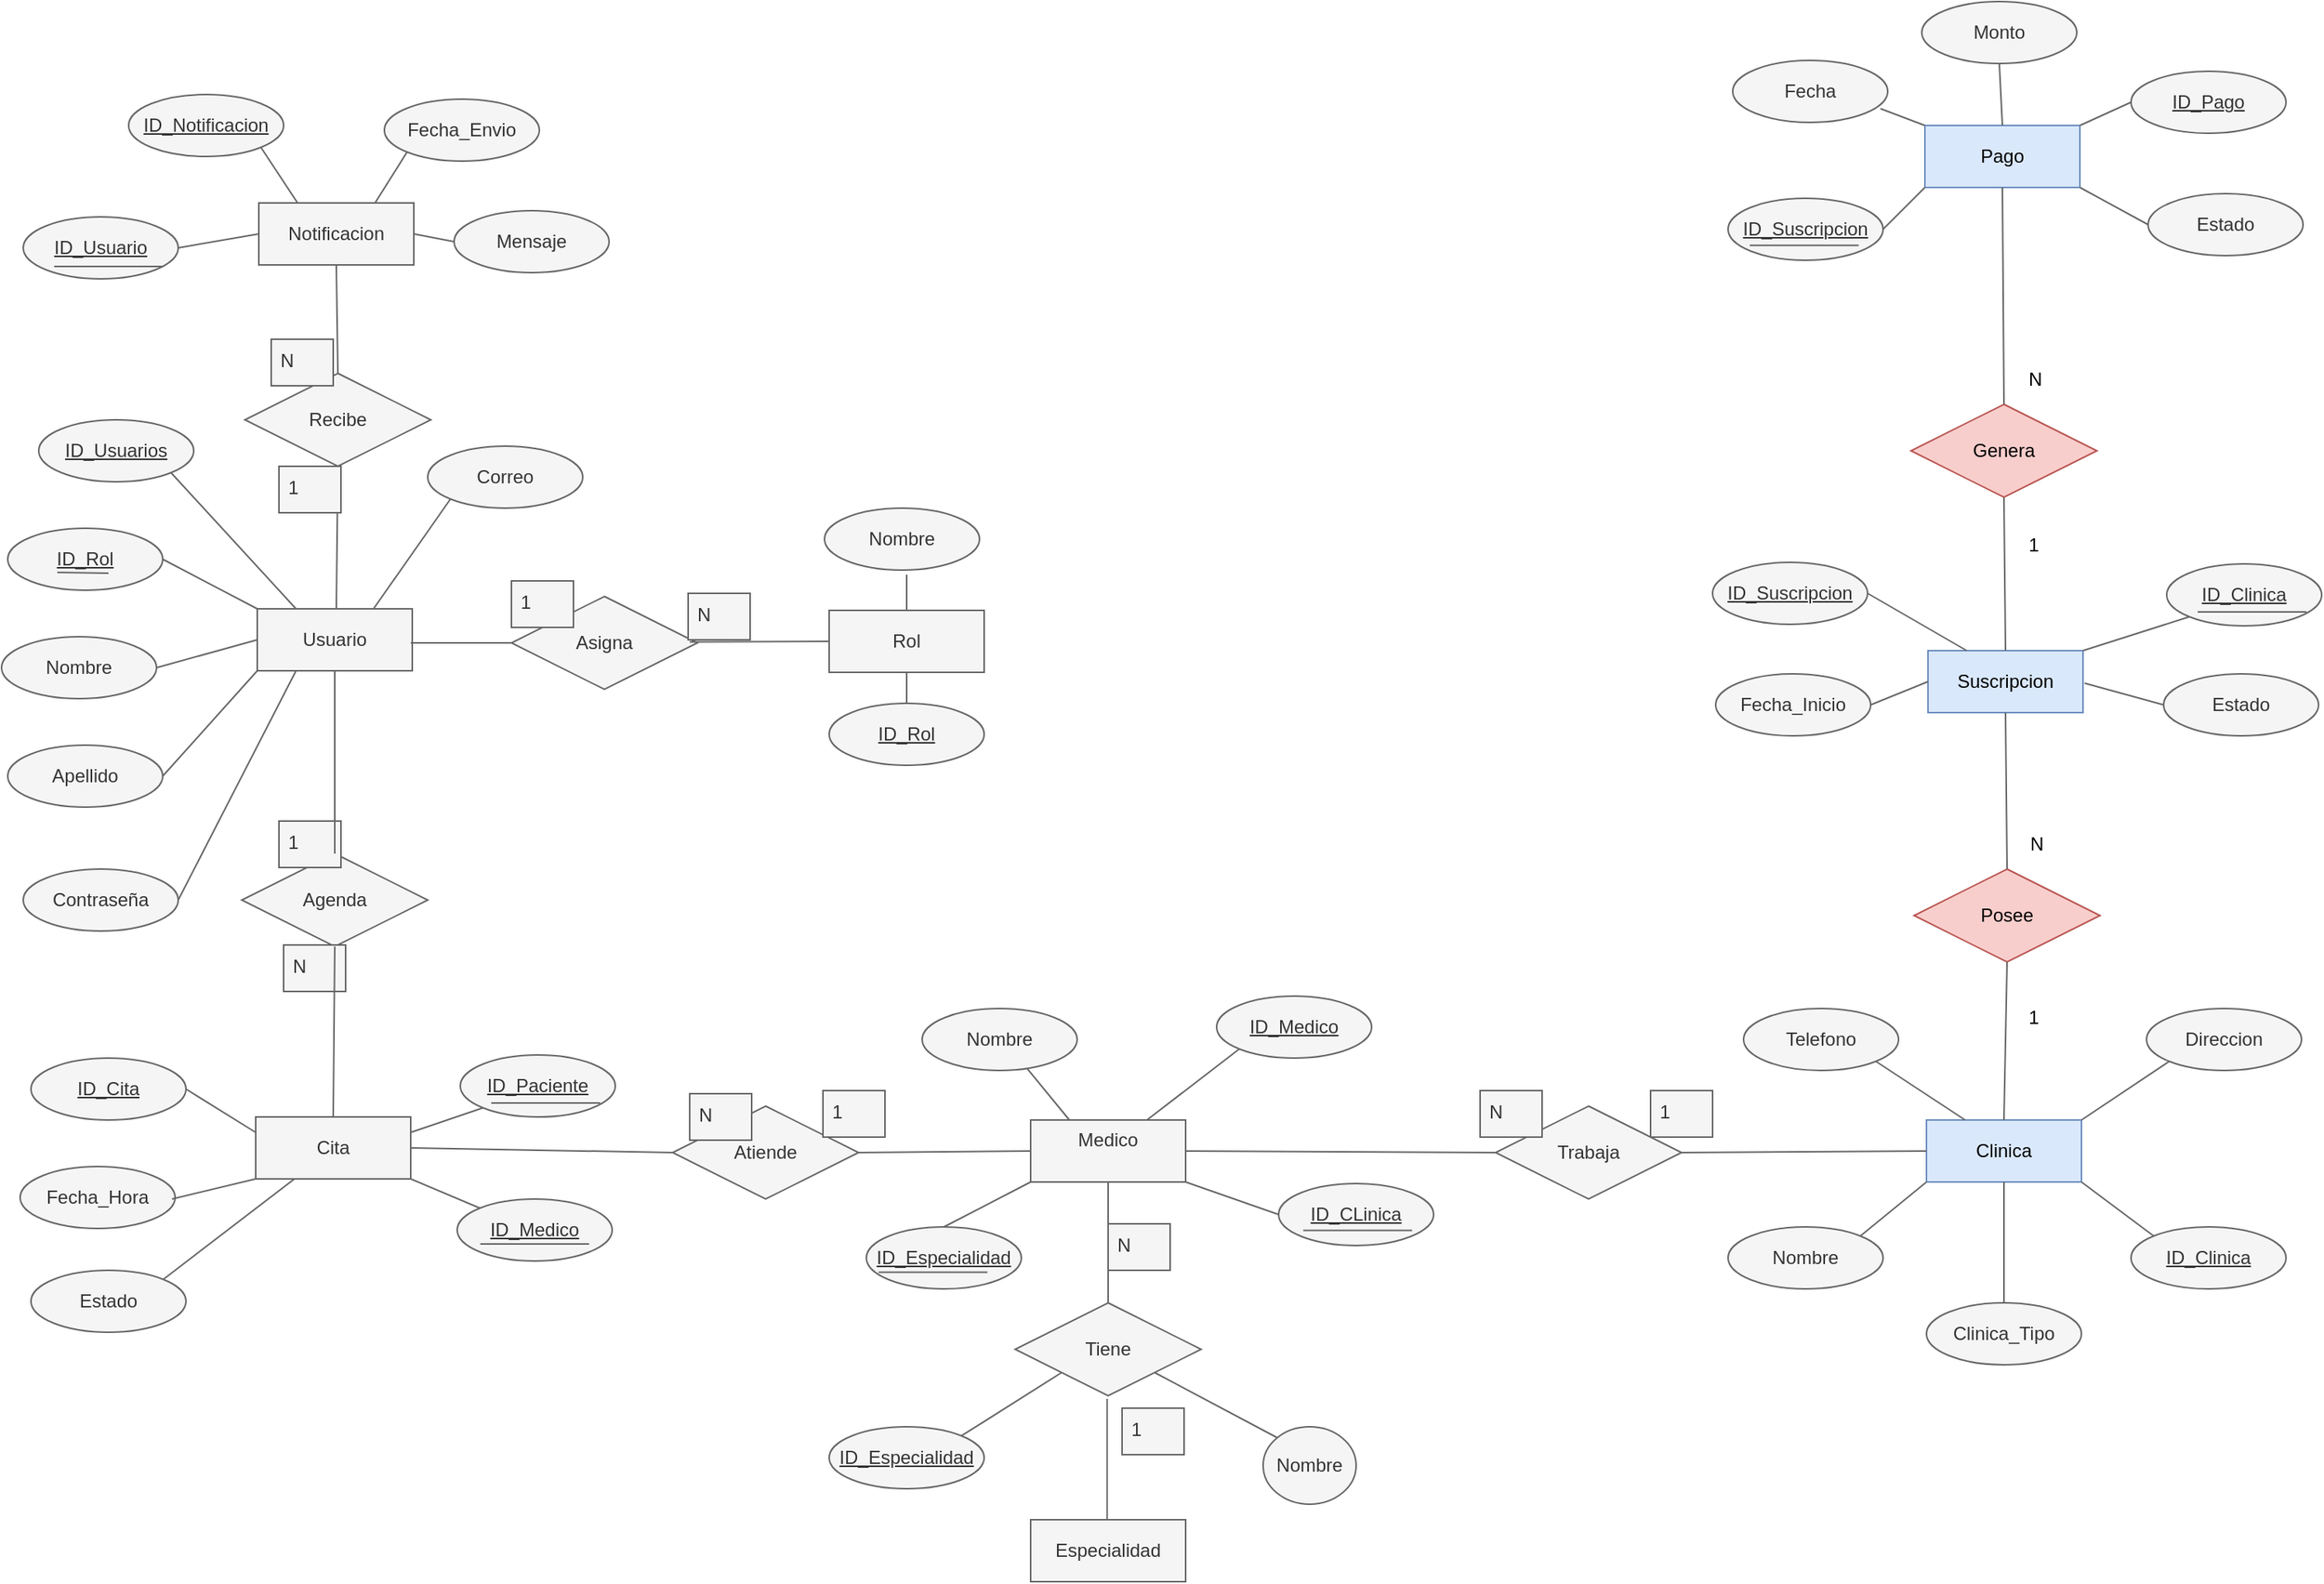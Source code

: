 <mxfile version="26.0.11">
  <diagram name="Page-1" id="bOMGAiljpsrgAa3pAj72">
    <mxGraphModel dx="1615" dy="1957" grid="1" gridSize="10" guides="1" tooltips="1" connect="1" arrows="1" fold="1" page="1" pageScale="1" pageWidth="850" pageHeight="1100" math="0" shadow="0">
      <root>
        <mxCell id="0" />
        <mxCell id="1" parent="0" />
        <mxCell id="c--go3GaVP2PXI2ZTADo-1" value="Usuario" style="whiteSpace=wrap;html=1;align=center;fillColor=#f5f5f5;fontColor=#333333;strokeColor=#666666;" vertex="1" parent="1">
          <mxGeometry x="261" y="-278" width="100" height="40" as="geometry" />
        </mxCell>
        <mxCell id="c--go3GaVP2PXI2ZTADo-3" value="Clinica" style="whiteSpace=wrap;html=1;align=center;fillColor=#dae8fc;strokeColor=#6c8ebf;" vertex="1" parent="1">
          <mxGeometry x="1338" y="52" width="100" height="40" as="geometry" />
        </mxCell>
        <mxCell id="c--go3GaVP2PXI2ZTADo-4" value="Medico&lt;div&gt;&lt;br&gt;&lt;/div&gt;" style="whiteSpace=wrap;html=1;align=center;fillColor=#f5f5f5;fontColor=#333333;strokeColor=#666666;" vertex="1" parent="1">
          <mxGeometry x="760" y="52" width="100" height="40" as="geometry" />
        </mxCell>
        <mxCell id="c--go3GaVP2PXI2ZTADo-5" value="&lt;div&gt;Especialidad&lt;/div&gt;" style="whiteSpace=wrap;html=1;align=center;fillColor=#f5f5f5;fontColor=#333333;strokeColor=#666666;" vertex="1" parent="1">
          <mxGeometry x="760" y="310" width="100" height="40" as="geometry" />
        </mxCell>
        <mxCell id="c--go3GaVP2PXI2ZTADo-6" value="Suscripcion" style="whiteSpace=wrap;html=1;align=center;fillColor=#dae8fc;strokeColor=#6c8ebf;" vertex="1" parent="1">
          <mxGeometry x="1339" y="-251" width="100" height="40" as="geometry" />
        </mxCell>
        <mxCell id="c--go3GaVP2PXI2ZTADo-7" value="Pago" style="whiteSpace=wrap;html=1;align=center;fillColor=#dae8fc;strokeColor=#6c8ebf;" vertex="1" parent="1">
          <mxGeometry x="1337" y="-590" width="100" height="40" as="geometry" />
        </mxCell>
        <mxCell id="c--go3GaVP2PXI2ZTADo-8" value="ID_Rol" style="ellipse;whiteSpace=wrap;html=1;align=center;fontStyle=4;fillColor=#f5f5f5;fontColor=#333333;strokeColor=#666666;" vertex="1" parent="1">
          <mxGeometry x="100" y="-330" width="100" height="40" as="geometry" />
        </mxCell>
        <mxCell id="c--go3GaVP2PXI2ZTADo-9" value="Nombre" style="ellipse;whiteSpace=wrap;html=1;align=center;fillColor=#f5f5f5;fontColor=#333333;strokeColor=#666666;" vertex="1" parent="1">
          <mxGeometry x="96" y="-260" width="100" height="40" as="geometry" />
        </mxCell>
        <mxCell id="c--go3GaVP2PXI2ZTADo-10" value="Apellido" style="ellipse;whiteSpace=wrap;html=1;align=center;fillColor=#f5f5f5;fontColor=#333333;strokeColor=#666666;" vertex="1" parent="1">
          <mxGeometry x="100" y="-190" width="100" height="40" as="geometry" />
        </mxCell>
        <mxCell id="c--go3GaVP2PXI2ZTADo-11" value="Contraseña" style="ellipse;whiteSpace=wrap;html=1;align=center;fillColor=#f5f5f5;fontColor=#333333;strokeColor=#666666;" vertex="1" parent="1">
          <mxGeometry x="110" y="-110" width="100" height="40" as="geometry" />
        </mxCell>
        <mxCell id="c--go3GaVP2PXI2ZTADo-14" value="Correo" style="ellipse;whiteSpace=wrap;html=1;align=center;fillColor=#f5f5f5;fontColor=#333333;strokeColor=#666666;" vertex="1" parent="1">
          <mxGeometry x="371" y="-383" width="100" height="40" as="geometry" />
        </mxCell>
        <mxCell id="c--go3GaVP2PXI2ZTADo-16" value="ID_Usuarios" style="ellipse;whiteSpace=wrap;html=1;align=center;fontStyle=4;fillColor=#f5f5f5;fontColor=#333333;strokeColor=#666666;" vertex="1" parent="1">
          <mxGeometry x="120" y="-400" width="100" height="40" as="geometry" />
        </mxCell>
        <mxCell id="c--go3GaVP2PXI2ZTADo-19" value="" style="endArrow=none;html=1;rounded=0;fillColor=#f5f5f5;strokeColor=#666666;" edge="1" parent="1">
          <mxGeometry relative="1" as="geometry">
            <mxPoint x="132" y="-301.5" as="sourcePoint" />
            <mxPoint x="165" y="-301" as="targetPoint" />
          </mxGeometry>
        </mxCell>
        <mxCell id="c--go3GaVP2PXI2ZTADo-21" value="Rol" style="whiteSpace=wrap;html=1;align=center;fillColor=#f5f5f5;fontColor=#333333;strokeColor=#666666;" vertex="1" parent="1">
          <mxGeometry x="630" y="-277" width="100" height="40" as="geometry" />
        </mxCell>
        <mxCell id="c--go3GaVP2PXI2ZTADo-22" value="ID_Rol" style="ellipse;whiteSpace=wrap;html=1;align=center;fontStyle=4;fillColor=#f5f5f5;fontColor=#333333;strokeColor=#666666;" vertex="1" parent="1">
          <mxGeometry x="630" y="-217" width="100" height="40" as="geometry" />
        </mxCell>
        <mxCell id="c--go3GaVP2PXI2ZTADo-23" value="Nombre" style="ellipse;whiteSpace=wrap;html=1;align=center;fillColor=#f5f5f5;fontColor=#333333;strokeColor=#666666;" vertex="1" parent="1">
          <mxGeometry x="627" y="-343" width="100" height="40" as="geometry" />
        </mxCell>
        <mxCell id="c--go3GaVP2PXI2ZTADo-24" value="ID_Clinica" style="ellipse;whiteSpace=wrap;html=1;align=center;fontStyle=4;fillColor=#f5f5f5;fontColor=#333333;strokeColor=#666666;" vertex="1" parent="1">
          <mxGeometry x="1470" y="121" width="100" height="40" as="geometry" />
        </mxCell>
        <mxCell id="c--go3GaVP2PXI2ZTADo-26" value="Monto&lt;span style=&quot;color: rgba(0, 0, 0, 0); font-family: monospace; font-size: 0px; text-align: start; text-wrap-mode: nowrap;&quot;&gt;%3CmxGraphModel%3E%3Croot%3E%3CmxCell%20id%3D%220%22%2F%3E%3CmxCell%20id%3D%221%22%20parent%3D%220%22%2F%3E%3CmxCell%20id%3D%222%22%20value%3D%22Clinica_Tipo%22%20style%3D%22ellipse%3BwhiteSpace%3Dwrap%3Bhtml%3D1%3Balign%3Dcenter%3B%22%20vertex%3D%221%22%20parent%3D%221%22%3E%3CmxGeometry%20x%3D%22390%22%20y%3D%22160%22%20width%3D%22100%22%20height%3D%2240%22%20as%3D%22geometry%22%2F%3E%3C%2FmxCell%3E%3C%2Froot%3E%3C%2FmxGraphModel%3E&lt;/span&gt;" style="ellipse;whiteSpace=wrap;html=1;align=center;fillColor=#f5f5f5;fontColor=#333333;strokeColor=#666666;" vertex="1" parent="1">
          <mxGeometry x="1335" y="-670" width="100" height="40" as="geometry" />
        </mxCell>
        <mxCell id="c--go3GaVP2PXI2ZTADo-27" value="Telefono" style="ellipse;whiteSpace=wrap;html=1;align=center;fillColor=#f5f5f5;fontColor=#333333;strokeColor=#666666;" vertex="1" parent="1">
          <mxGeometry x="1220" y="-20" width="100" height="40" as="geometry" />
        </mxCell>
        <mxCell id="c--go3GaVP2PXI2ZTADo-29" value="Direccion" style="ellipse;whiteSpace=wrap;html=1;align=center;fillColor=#f5f5f5;fontColor=#333333;strokeColor=#666666;" vertex="1" parent="1">
          <mxGeometry x="1480" y="-20" width="100" height="40" as="geometry" />
        </mxCell>
        <mxCell id="c--go3GaVP2PXI2ZTADo-30" value="Nombre" style="ellipse;whiteSpace=wrap;html=1;align=center;fillColor=#f5f5f5;fontColor=#333333;strokeColor=#666666;" vertex="1" parent="1">
          <mxGeometry x="1210" y="121" width="100" height="40" as="geometry" />
        </mxCell>
        <mxCell id="c--go3GaVP2PXI2ZTADo-31" value="ID_Medico" style="ellipse;whiteSpace=wrap;html=1;align=center;fontStyle=4;fillColor=#f5f5f5;fontColor=#333333;strokeColor=#666666;" vertex="1" parent="1">
          <mxGeometry x="880" y="-28" width="100" height="40" as="geometry" />
        </mxCell>
        <mxCell id="c--go3GaVP2PXI2ZTADo-32" value="Nombre" style="ellipse;whiteSpace=wrap;html=1;align=center;fillColor=#f5f5f5;fontColor=#333333;strokeColor=#666666;" vertex="1" parent="1">
          <mxGeometry x="910" y="250" width="60" height="50" as="geometry" />
        </mxCell>
        <mxCell id="c--go3GaVP2PXI2ZTADo-33" value="ID_Especialidad" style="ellipse;whiteSpace=wrap;html=1;align=center;fontStyle=4;fillColor=#f5f5f5;fontColor=#333333;strokeColor=#666666;" vertex="1" parent="1">
          <mxGeometry x="654" y="121" width="100" height="40" as="geometry" />
        </mxCell>
        <mxCell id="c--go3GaVP2PXI2ZTADo-34" value="" style="endArrow=none;html=1;rounded=0;exitX=0;exitY=1;exitDx=0;exitDy=0;entryX=1;entryY=1;entryDx=0;entryDy=0;fillColor=#f5f5f5;strokeColor=#666666;" edge="1" parent="1">
          <mxGeometry relative="1" as="geometry">
            <mxPoint x="661.883" y="150.237" as="sourcePoint" />
            <mxPoint x="732.117" y="150.237" as="targetPoint" />
          </mxGeometry>
        </mxCell>
        <mxCell id="c--go3GaVP2PXI2ZTADo-35" value="ID_CLinica" style="ellipse;whiteSpace=wrap;html=1;align=center;fontStyle=4;fillColor=#f5f5f5;fontColor=#333333;strokeColor=#666666;" vertex="1" parent="1">
          <mxGeometry x="920" y="93" width="100" height="40" as="geometry" />
        </mxCell>
        <mxCell id="c--go3GaVP2PXI2ZTADo-37" value="ID_Especialidad" style="ellipse;whiteSpace=wrap;html=1;align=center;fontStyle=4;fillColor=#f5f5f5;fontColor=#333333;strokeColor=#666666;" vertex="1" parent="1">
          <mxGeometry x="630" y="250" width="100" height="40" as="geometry" />
        </mxCell>
        <mxCell id="c--go3GaVP2PXI2ZTADo-38" value="Nombre" style="ellipse;whiteSpace=wrap;html=1;align=center;fillColor=#f5f5f5;fontColor=#333333;strokeColor=#666666;" vertex="1" parent="1">
          <mxGeometry x="690" y="-20" width="100" height="40" as="geometry" />
        </mxCell>
        <mxCell id="c--go3GaVP2PXI2ZTADo-39" value="Cita" style="whiteSpace=wrap;html=1;align=center;fillColor=#f5f5f5;fontColor=#333333;strokeColor=#666666;" vertex="1" parent="1">
          <mxGeometry x="260" y="50" width="100" height="40" as="geometry" />
        </mxCell>
        <mxCell id="c--go3GaVP2PXI2ZTADo-41" value="ID_Suscripcion" style="ellipse;whiteSpace=wrap;html=1;align=center;fontStyle=4;fillColor=#f5f5f5;fontColor=#333333;strokeColor=#666666;" vertex="1" parent="1">
          <mxGeometry x="1200" y="-308" width="100" height="40" as="geometry" />
        </mxCell>
        <mxCell id="c--go3GaVP2PXI2ZTADo-42" value="ID_Paciente" style="ellipse;whiteSpace=wrap;html=1;align=center;fontStyle=4;fillColor=#f5f5f5;fontColor=#333333;strokeColor=#666666;" vertex="1" parent="1">
          <mxGeometry x="392" y="10" width="100" height="40" as="geometry" />
        </mxCell>
        <mxCell id="c--go3GaVP2PXI2ZTADo-44" value="ID_Pago" style="ellipse;whiteSpace=wrap;html=1;align=center;fontStyle=4;fillColor=#f5f5f5;fontColor=#333333;strokeColor=#666666;" vertex="1" parent="1">
          <mxGeometry x="1470" y="-625" width="100" height="40" as="geometry" />
        </mxCell>
        <mxCell id="c--go3GaVP2PXI2ZTADo-46" value="" style="endArrow=none;html=1;rounded=0;exitX=0;exitY=1;exitDx=0;exitDy=0;entryX=1;entryY=1;entryDx=0;entryDy=0;fillColor=#f5f5f5;strokeColor=#666666;" edge="1" parent="1">
          <mxGeometry relative="1" as="geometry">
            <mxPoint x="935.883" y="123.237" as="sourcePoint" />
            <mxPoint x="1006.117" y="123.237" as="targetPoint" />
          </mxGeometry>
        </mxCell>
        <mxCell id="c--go3GaVP2PXI2ZTADo-47" value="" style="endArrow=none;html=1;rounded=0;exitX=0;exitY=1;exitDx=0;exitDy=0;entryX=1;entryY=1;entryDx=0;entryDy=0;fillColor=#f5f5f5;strokeColor=#666666;" edge="1" parent="1">
          <mxGeometry relative="1" as="geometry">
            <mxPoint x="412.003" y="40.997" as="sourcePoint" />
            <mxPoint x="482.237" y="40.997" as="targetPoint" />
          </mxGeometry>
        </mxCell>
        <mxCell id="c--go3GaVP2PXI2ZTADo-48" value="Fecha_Hora" style="ellipse;whiteSpace=wrap;html=1;align=center;fillColor=#f5f5f5;fontColor=#333333;strokeColor=#666666;" vertex="1" parent="1">
          <mxGeometry x="108" y="82" width="100" height="40" as="geometry" />
        </mxCell>
        <mxCell id="c--go3GaVP2PXI2ZTADo-49" value="Estado" style="ellipse;whiteSpace=wrap;html=1;align=center;fillColor=#f5f5f5;fontColor=#333333;strokeColor=#666666;" vertex="1" parent="1">
          <mxGeometry x="1491" y="-236" width="100" height="40" as="geometry" />
        </mxCell>
        <mxCell id="c--go3GaVP2PXI2ZTADo-50" value="ID_Suscripcion" style="ellipse;whiteSpace=wrap;html=1;align=center;fontStyle=4;fillColor=#f5f5f5;fontColor=#333333;strokeColor=#666666;" vertex="1" parent="1">
          <mxGeometry x="1210" y="-543" width="100" height="40" as="geometry" />
        </mxCell>
        <mxCell id="c--go3GaVP2PXI2ZTADo-52" value="" style="endArrow=none;html=1;rounded=0;exitX=0;exitY=1;exitDx=0;exitDy=0;entryX=1;entryY=1;entryDx=0;entryDy=0;fillColor=#f5f5f5;strokeColor=#666666;" edge="1" parent="1">
          <mxGeometry relative="1" as="geometry">
            <mxPoint x="1224.003" y="-512.663" as="sourcePoint" />
            <mxPoint x="1294.237" y="-512.663" as="targetPoint" />
          </mxGeometry>
        </mxCell>
        <mxCell id="c--go3GaVP2PXI2ZTADo-53" value="Clinica_Tipo" style="ellipse;whiteSpace=wrap;html=1;align=center;fillColor=#f5f5f5;fontColor=#333333;strokeColor=#666666;" vertex="1" parent="1">
          <mxGeometry x="1338" y="170" width="100" height="40" as="geometry" />
        </mxCell>
        <mxCell id="c--go3GaVP2PXI2ZTADo-54" value="Fecha" style="ellipse;whiteSpace=wrap;html=1;align=center;fillColor=#f5f5f5;fontColor=#333333;strokeColor=#666666;" vertex="1" parent="1">
          <mxGeometry x="1213" y="-632" width="100" height="40" as="geometry" />
        </mxCell>
        <mxCell id="c--go3GaVP2PXI2ZTADo-55" value="Estado" style="ellipse;whiteSpace=wrap;html=1;align=center;fillColor=#f5f5f5;fontColor=#333333;strokeColor=#666666;" vertex="1" parent="1">
          <mxGeometry x="1481" y="-546" width="100" height="40" as="geometry" />
        </mxCell>
        <mxCell id="c--go3GaVP2PXI2ZTADo-57" value="ID_Cita" style="ellipse;whiteSpace=wrap;html=1;align=center;fontStyle=4;fillColor=#f5f5f5;fontColor=#333333;strokeColor=#666666;" vertex="1" parent="1">
          <mxGeometry x="115" y="12" width="100" height="40" as="geometry" />
        </mxCell>
        <mxCell id="c--go3GaVP2PXI2ZTADo-58" value="ID_Clinica" style="ellipse;whiteSpace=wrap;html=1;align=center;fontStyle=4;fillColor=#f5f5f5;fontColor=#333333;strokeColor=#666666;" vertex="1" parent="1">
          <mxGeometry x="1493" y="-307" width="100" height="40" as="geometry" />
        </mxCell>
        <mxCell id="c--go3GaVP2PXI2ZTADo-59" value="" style="endArrow=none;html=1;rounded=0;exitX=0;exitY=1;exitDx=0;exitDy=0;entryX=1;entryY=1;entryDx=0;entryDy=0;fillColor=#f5f5f5;strokeColor=#666666;" edge="1" parent="1">
          <mxGeometry relative="1" as="geometry">
            <mxPoint x="1513.003" y="-276.003" as="sourcePoint" />
            <mxPoint x="1583.237" y="-276.003" as="targetPoint" />
          </mxGeometry>
        </mxCell>
        <mxCell id="c--go3GaVP2PXI2ZTADo-60" value="Fecha_Inicio" style="ellipse;whiteSpace=wrap;html=1;align=center;fillColor=#f5f5f5;fontColor=#333333;strokeColor=#666666;" vertex="1" parent="1">
          <mxGeometry x="1202" y="-236" width="100" height="40" as="geometry" />
        </mxCell>
        <mxCell id="c--go3GaVP2PXI2ZTADo-61" value="Mensaje" style="ellipse;whiteSpace=wrap;html=1;align=center;fillColor=#f5f5f5;fontColor=#333333;strokeColor=#666666;" vertex="1" parent="1">
          <mxGeometry x="388" y="-535" width="100" height="40" as="geometry" />
        </mxCell>
        <mxCell id="c--go3GaVP2PXI2ZTADo-62" value="Notificacion" style="whiteSpace=wrap;html=1;align=center;fillColor=#f5f5f5;fontColor=#333333;strokeColor=#666666;" vertex="1" parent="1">
          <mxGeometry x="262" y="-540" width="100" height="40" as="geometry" />
        </mxCell>
        <mxCell id="c--go3GaVP2PXI2ZTADo-63" value="ID_Notificacion" style="ellipse;whiteSpace=wrap;html=1;align=center;fontStyle=4;fillColor=#f5f5f5;fontColor=#333333;strokeColor=#666666;" vertex="1" parent="1">
          <mxGeometry x="178" y="-610" width="100" height="40" as="geometry" />
        </mxCell>
        <mxCell id="c--go3GaVP2PXI2ZTADo-64" value="ID_Usuario" style="ellipse;whiteSpace=wrap;html=1;align=center;fontStyle=4;fillColor=#f5f5f5;fontColor=#333333;strokeColor=#666666;" vertex="1" parent="1">
          <mxGeometry x="110" y="-531" width="100" height="40" as="geometry" />
        </mxCell>
        <mxCell id="c--go3GaVP2PXI2ZTADo-65" value="" style="endArrow=none;html=1;rounded=0;exitX=0;exitY=1;exitDx=0;exitDy=0;entryX=1;entryY=1;entryDx=0;entryDy=0;fillColor=#f5f5f5;strokeColor=#666666;" edge="1" parent="1">
          <mxGeometry relative="1" as="geometry">
            <mxPoint x="130.003" y="-499.003" as="sourcePoint" />
            <mxPoint x="200.237" y="-499.003" as="targetPoint" />
          </mxGeometry>
        </mxCell>
        <mxCell id="c--go3GaVP2PXI2ZTADo-66" value="Estado" style="ellipse;whiteSpace=wrap;html=1;align=center;fillColor=#f5f5f5;fontColor=#333333;strokeColor=#666666;" vertex="1" parent="1">
          <mxGeometry x="115" y="149" width="100" height="40" as="geometry" />
        </mxCell>
        <mxCell id="c--go3GaVP2PXI2ZTADo-67" value="Fecha_Envio" style="ellipse;whiteSpace=wrap;html=1;align=center;fillColor=#f5f5f5;fontColor=#333333;strokeColor=#666666;" vertex="1" parent="1">
          <mxGeometry x="343" y="-607" width="100" height="40" as="geometry" />
        </mxCell>
        <mxCell id="c--go3GaVP2PXI2ZTADo-73" value="ID_Medico" style="ellipse;whiteSpace=wrap;html=1;align=center;fontStyle=4;fillColor=#f5f5f5;fontColor=#333333;strokeColor=#666666;" vertex="1" parent="1">
          <mxGeometry x="390" y="103" width="100" height="40" as="geometry" />
        </mxCell>
        <mxCell id="c--go3GaVP2PXI2ZTADo-74" value="" style="endArrow=none;html=1;rounded=0;exitX=0;exitY=1;exitDx=0;exitDy=0;entryX=1;entryY=1;entryDx=0;entryDy=0;fillColor=#f5f5f5;strokeColor=#666666;" edge="1" parent="1">
          <mxGeometry relative="1" as="geometry">
            <mxPoint x="404.883" y="131.997" as="sourcePoint" />
            <mxPoint x="475.117" y="131.997" as="targetPoint" />
          </mxGeometry>
        </mxCell>
        <mxCell id="c--go3GaVP2PXI2ZTADo-76" value="Agenda" style="shape=rhombus;perimeter=rhombusPerimeter;whiteSpace=wrap;html=1;align=center;fillColor=#f5f5f5;fontColor=#333333;strokeColor=#666666;" vertex="1" parent="1">
          <mxGeometry x="251" y="-120" width="120" height="60" as="geometry" />
        </mxCell>
        <mxCell id="c--go3GaVP2PXI2ZTADo-77" value="1" style="text;strokeColor=#666666;fillColor=#f5f5f5;spacingLeft=4;spacingRight=4;overflow=hidden;rotatable=0;points=[[0,0.5],[1,0.5]];portConstraint=eastwest;fontSize=12;whiteSpace=wrap;html=1;fontColor=#333333;" vertex="1" parent="1">
          <mxGeometry x="275" y="-141" width="40" height="30" as="geometry" />
        </mxCell>
        <mxCell id="c--go3GaVP2PXI2ZTADo-78" value="N" style="text;strokeColor=#666666;fillColor=#f5f5f5;spacingLeft=4;spacingRight=4;overflow=hidden;rotatable=0;points=[[0,0.5],[1,0.5]];portConstraint=eastwest;fontSize=12;whiteSpace=wrap;html=1;fontColor=#333333;" vertex="1" parent="1">
          <mxGeometry x="278" y="-61" width="40" height="30" as="geometry" />
        </mxCell>
        <mxCell id="c--go3GaVP2PXI2ZTADo-81" value="" style="endArrow=none;html=1;rounded=0;entryX=0.5;entryY=1;entryDx=0;entryDy=0;exitX=0.5;exitY=0;exitDx=0;exitDy=0;fillColor=#f5f5f5;strokeColor=#666666;" edge="1" parent="1" source="c--go3GaVP2PXI2ZTADo-39" target="c--go3GaVP2PXI2ZTADo-76">
          <mxGeometry relative="1" as="geometry">
            <mxPoint x="510" y="20" as="sourcePoint" />
            <mxPoint x="670" y="20" as="targetPoint" />
          </mxGeometry>
        </mxCell>
        <mxCell id="c--go3GaVP2PXI2ZTADo-82" value="" style="endArrow=none;html=1;rounded=0;exitX=0.5;exitY=0;exitDx=0;exitDy=0;entryX=0.5;entryY=1;entryDx=0;entryDy=0;fillColor=#f5f5f5;strokeColor=#666666;" edge="1" parent="1" source="c--go3GaVP2PXI2ZTADo-76" target="c--go3GaVP2PXI2ZTADo-1">
          <mxGeometry relative="1" as="geometry">
            <mxPoint x="308" y="-129" as="sourcePoint" />
            <mxPoint x="340" y="-220" as="targetPoint" />
          </mxGeometry>
        </mxCell>
        <mxCell id="c--go3GaVP2PXI2ZTADo-83" value="" style="endArrow=none;html=1;rounded=0;exitX=0.25;exitY=1;exitDx=0;exitDy=0;entryX=1;entryY=0.5;entryDx=0;entryDy=0;fillColor=#f5f5f5;strokeColor=#666666;" edge="1" parent="1" source="c--go3GaVP2PXI2ZTADo-1" target="c--go3GaVP2PXI2ZTADo-11">
          <mxGeometry relative="1" as="geometry">
            <mxPoint x="321" y="-110" as="sourcePoint" />
            <mxPoint x="321" y="-228" as="targetPoint" />
          </mxGeometry>
        </mxCell>
        <mxCell id="c--go3GaVP2PXI2ZTADo-86" value="" style="endArrow=none;html=1;rounded=0;exitX=1;exitY=0.5;exitDx=0;exitDy=0;entryX=0;entryY=1;entryDx=0;entryDy=0;fillColor=#f5f5f5;strokeColor=#666666;" edge="1" parent="1" source="c--go3GaVP2PXI2ZTADo-10" target="c--go3GaVP2PXI2ZTADo-1">
          <mxGeometry relative="1" as="geometry">
            <mxPoint x="296" y="-228" as="sourcePoint" />
            <mxPoint x="220" y="-80" as="targetPoint" />
          </mxGeometry>
        </mxCell>
        <mxCell id="c--go3GaVP2PXI2ZTADo-88" value="" style="endArrow=none;html=1;rounded=0;exitX=1;exitY=0.5;exitDx=0;exitDy=0;entryX=0;entryY=0.5;entryDx=0;entryDy=0;fillColor=#f5f5f5;strokeColor=#666666;" edge="1" parent="1" source="c--go3GaVP2PXI2ZTADo-9" target="c--go3GaVP2PXI2ZTADo-1">
          <mxGeometry relative="1" as="geometry">
            <mxPoint x="210" y="-160" as="sourcePoint" />
            <mxPoint x="271" y="-228" as="targetPoint" />
          </mxGeometry>
        </mxCell>
        <mxCell id="c--go3GaVP2PXI2ZTADo-90" value="" style="endArrow=none;html=1;rounded=0;exitX=1;exitY=0.5;exitDx=0;exitDy=0;entryX=0;entryY=0;entryDx=0;entryDy=0;fillColor=#f5f5f5;strokeColor=#666666;" edge="1" parent="1" source="c--go3GaVP2PXI2ZTADo-8" target="c--go3GaVP2PXI2ZTADo-1">
          <mxGeometry relative="1" as="geometry">
            <mxPoint x="206" y="-230" as="sourcePoint" />
            <mxPoint x="271" y="-248" as="targetPoint" />
          </mxGeometry>
        </mxCell>
        <mxCell id="c--go3GaVP2PXI2ZTADo-91" value="" style="endArrow=none;html=1;rounded=0;exitX=1;exitY=1;exitDx=0;exitDy=0;entryX=0.25;entryY=0;entryDx=0;entryDy=0;fillColor=#f5f5f5;strokeColor=#666666;" edge="1" parent="1" source="c--go3GaVP2PXI2ZTADo-16" target="c--go3GaVP2PXI2ZTADo-1">
          <mxGeometry relative="1" as="geometry">
            <mxPoint x="210" y="-300" as="sourcePoint" />
            <mxPoint x="271" y="-268" as="targetPoint" />
          </mxGeometry>
        </mxCell>
        <mxCell id="c--go3GaVP2PXI2ZTADo-92" value="" style="endArrow=none;html=1;rounded=0;exitX=0;exitY=1;exitDx=0;exitDy=0;entryX=0.75;entryY=0;entryDx=0;entryDy=0;fillColor=#f5f5f5;strokeColor=#666666;" edge="1" parent="1" source="c--go3GaVP2PXI2ZTADo-14" target="c--go3GaVP2PXI2ZTADo-1">
          <mxGeometry relative="1" as="geometry">
            <mxPoint x="215" y="-356" as="sourcePoint" />
            <mxPoint x="296" y="-268" as="targetPoint" />
          </mxGeometry>
        </mxCell>
        <mxCell id="c--go3GaVP2PXI2ZTADo-93" value="Recibe" style="shape=rhombus;perimeter=rhombusPerimeter;whiteSpace=wrap;html=1;align=center;fillColor=#f5f5f5;fontColor=#333333;strokeColor=#666666;" vertex="1" parent="1">
          <mxGeometry x="253" y="-430" width="120" height="60" as="geometry" />
        </mxCell>
        <mxCell id="c--go3GaVP2PXI2ZTADo-94" value="" style="endArrow=none;html=1;rounded=0;entryX=0.5;entryY=0;entryDx=0;entryDy=0;exitX=0.5;exitY=1;exitDx=0;exitDy=0;fillColor=#f5f5f5;strokeColor=#666666;" edge="1" parent="1" source="c--go3GaVP2PXI2ZTADo-93">
          <mxGeometry relative="1" as="geometry">
            <mxPoint x="301" y="-370" as="sourcePoint" />
            <mxPoint x="312" y="-278" as="targetPoint" />
          </mxGeometry>
        </mxCell>
        <mxCell id="c--go3GaVP2PXI2ZTADo-95" value="1" style="text;strokeColor=#666666;fillColor=#f5f5f5;spacingLeft=4;spacingRight=4;overflow=hidden;rotatable=0;points=[[0,0.5],[1,0.5]];portConstraint=eastwest;fontSize=12;whiteSpace=wrap;html=1;fontColor=#333333;" vertex="1" parent="1">
          <mxGeometry x="275" y="-370" width="40" height="30" as="geometry" />
        </mxCell>
        <mxCell id="c--go3GaVP2PXI2ZTADo-96" value="N" style="text;strokeColor=#666666;fillColor=#f5f5f5;spacingLeft=4;spacingRight=4;overflow=hidden;rotatable=0;points=[[0,0.5],[1,0.5]];portConstraint=eastwest;fontSize=12;whiteSpace=wrap;html=1;fontColor=#333333;" vertex="1" parent="1">
          <mxGeometry x="270" y="-452" width="40" height="30" as="geometry" />
        </mxCell>
        <mxCell id="c--go3GaVP2PXI2ZTADo-97" value="" style="endArrow=none;html=1;rounded=0;entryX=0.5;entryY=1;entryDx=0;entryDy=0;exitX=0.5;exitY=0;exitDx=0;exitDy=0;fillColor=#f5f5f5;strokeColor=#666666;" edge="1" parent="1" source="c--go3GaVP2PXI2ZTADo-93" target="c--go3GaVP2PXI2ZTADo-62">
          <mxGeometry relative="1" as="geometry">
            <mxPoint x="323" y="-360" as="sourcePoint" />
            <mxPoint x="322" y="-268" as="targetPoint" />
          </mxGeometry>
        </mxCell>
        <mxCell id="c--go3GaVP2PXI2ZTADo-99" value="Asigna" style="shape=rhombus;perimeter=rhombusPerimeter;whiteSpace=wrap;html=1;align=center;fillColor=#f5f5f5;fontColor=#333333;strokeColor=#666666;" vertex="1" parent="1">
          <mxGeometry x="425" y="-286" width="120" height="60" as="geometry" />
        </mxCell>
        <mxCell id="c--go3GaVP2PXI2ZTADo-100" value="" style="endArrow=none;html=1;rounded=0;exitX=0;exitY=0.5;exitDx=0;exitDy=0;fillColor=#f5f5f5;strokeColor=#666666;" edge="1" parent="1" source="c--go3GaVP2PXI2ZTADo-99">
          <mxGeometry relative="1" as="geometry">
            <mxPoint x="396" y="-339" as="sourcePoint" />
            <mxPoint x="360" y="-256" as="targetPoint" />
          </mxGeometry>
        </mxCell>
        <mxCell id="c--go3GaVP2PXI2ZTADo-101" value="" style="endArrow=none;html=1;rounded=0;exitX=0;exitY=0.5;exitDx=0;exitDy=0;fillColor=#f5f5f5;strokeColor=#666666;" edge="1" parent="1" source="c--go3GaVP2PXI2ZTADo-21">
          <mxGeometry relative="1" as="geometry">
            <mxPoint x="605" y="-256.67" as="sourcePoint" />
            <mxPoint x="540" y="-256.67" as="targetPoint" />
          </mxGeometry>
        </mxCell>
        <mxCell id="c--go3GaVP2PXI2ZTADo-102" value="1" style="text;strokeColor=#666666;fillColor=#f5f5f5;spacingLeft=4;spacingRight=4;overflow=hidden;rotatable=0;points=[[0,0.5],[1,0.5]];portConstraint=eastwest;fontSize=12;whiteSpace=wrap;html=1;fontColor=#333333;" vertex="1" parent="1">
          <mxGeometry x="425" y="-296" width="40" height="30" as="geometry" />
        </mxCell>
        <mxCell id="c--go3GaVP2PXI2ZTADo-103" value="N" style="text;strokeColor=#666666;fillColor=#f5f5f5;spacingLeft=4;spacingRight=4;overflow=hidden;rotatable=0;points=[[0,0.5],[1,0.5]];portConstraint=eastwest;fontSize=12;whiteSpace=wrap;html=1;fontColor=#333333;" vertex="1" parent="1">
          <mxGeometry x="810" y="119" width="40" height="30" as="geometry" />
        </mxCell>
        <mxCell id="c--go3GaVP2PXI2ZTADo-104" value="" style="endArrow=none;html=1;rounded=0;entryX=0;entryY=0.5;entryDx=0;entryDy=0;exitX=1;exitY=0.5;exitDx=0;exitDy=0;fillColor=#f5f5f5;strokeColor=#666666;" edge="1" parent="1" source="c--go3GaVP2PXI2ZTADo-62" target="c--go3GaVP2PXI2ZTADo-61">
          <mxGeometry relative="1" as="geometry">
            <mxPoint x="323" y="-420" as="sourcePoint" />
            <mxPoint x="322" y="-490" as="targetPoint" />
          </mxGeometry>
        </mxCell>
        <mxCell id="c--go3GaVP2PXI2ZTADo-105" value="" style="endArrow=none;html=1;rounded=0;entryX=1;entryY=0.5;entryDx=0;entryDy=0;exitX=0;exitY=0.5;exitDx=0;exitDy=0;fillColor=#f5f5f5;strokeColor=#666666;" edge="1" parent="1" source="c--go3GaVP2PXI2ZTADo-62" target="c--go3GaVP2PXI2ZTADo-64">
          <mxGeometry relative="1" as="geometry">
            <mxPoint x="333" y="-410" as="sourcePoint" />
            <mxPoint x="332" y="-480" as="targetPoint" />
          </mxGeometry>
        </mxCell>
        <mxCell id="c--go3GaVP2PXI2ZTADo-106" value="" style="endArrow=none;html=1;rounded=0;entryX=0.25;entryY=0;entryDx=0;entryDy=0;exitX=1;exitY=1;exitDx=0;exitDy=0;fillColor=#f5f5f5;strokeColor=#666666;" edge="1" parent="1" source="c--go3GaVP2PXI2ZTADo-63" target="c--go3GaVP2PXI2ZTADo-62">
          <mxGeometry relative="1" as="geometry">
            <mxPoint x="272" y="-520" as="sourcePoint" />
            <mxPoint x="220" y="-500" as="targetPoint" />
          </mxGeometry>
        </mxCell>
        <mxCell id="c--go3GaVP2PXI2ZTADo-107" value="" style="endArrow=none;html=1;rounded=0;entryX=0.75;entryY=0;entryDx=0;entryDy=0;exitX=0;exitY=1;exitDx=0;exitDy=0;fillColor=#f5f5f5;strokeColor=#666666;" edge="1" parent="1" source="c--go3GaVP2PXI2ZTADo-67" target="c--go3GaVP2PXI2ZTADo-62">
          <mxGeometry relative="1" as="geometry">
            <mxPoint x="273" y="-566" as="sourcePoint" />
            <mxPoint x="297" y="-530" as="targetPoint" />
          </mxGeometry>
        </mxCell>
        <mxCell id="c--go3GaVP2PXI2ZTADo-109" value="" style="endArrow=none;html=1;rounded=0;entryX=0.5;entryY=0;entryDx=0;entryDy=0;fillColor=#f5f5f5;strokeColor=#666666;" edge="1" parent="1" target="c--go3GaVP2PXI2ZTADo-21">
          <mxGeometry relative="1" as="geometry">
            <mxPoint x="680" y="-300" as="sourcePoint" />
            <mxPoint x="550" y="-246.67" as="targetPoint" />
          </mxGeometry>
        </mxCell>
        <mxCell id="c--go3GaVP2PXI2ZTADo-110" value="" style="endArrow=none;html=1;rounded=0;exitX=0.5;exitY=1;exitDx=0;exitDy=0;entryX=0.5;entryY=0;entryDx=0;entryDy=0;fillColor=#f5f5f5;strokeColor=#666666;" edge="1" parent="1" source="c--go3GaVP2PXI2ZTADo-21" target="c--go3GaVP2PXI2ZTADo-22">
          <mxGeometry relative="1" as="geometry">
            <mxPoint x="650" y="-237" as="sourcePoint" />
            <mxPoint x="560" y="-236.67" as="targetPoint" />
          </mxGeometry>
        </mxCell>
        <mxCell id="c--go3GaVP2PXI2ZTADo-111" value="" style="endArrow=none;html=1;rounded=0;exitX=0;exitY=1;exitDx=0;exitDy=0;entryX=1;entryY=0.25;entryDx=0;entryDy=0;fillColor=#f5f5f5;strokeColor=#666666;" edge="1" parent="1" source="c--go3GaVP2PXI2ZTADo-42" target="c--go3GaVP2PXI2ZTADo-39">
          <mxGeometry relative="1" as="geometry">
            <mxPoint x="515" y="-60" as="sourcePoint" />
            <mxPoint x="425" y="-59.67" as="targetPoint" />
          </mxGeometry>
        </mxCell>
        <mxCell id="c--go3GaVP2PXI2ZTADo-112" value="" style="endArrow=none;html=1;rounded=0;exitX=1;exitY=0.5;exitDx=0;exitDy=0;entryX=0;entryY=0.25;entryDx=0;entryDy=0;fillColor=#f5f5f5;strokeColor=#666666;" edge="1" parent="1" source="c--go3GaVP2PXI2ZTADo-57" target="c--go3GaVP2PXI2ZTADo-39">
          <mxGeometry relative="1" as="geometry">
            <mxPoint x="417" y="54" as="sourcePoint" />
            <mxPoint x="370" y="70" as="targetPoint" />
          </mxGeometry>
        </mxCell>
        <mxCell id="c--go3GaVP2PXI2ZTADo-113" value="" style="endArrow=none;html=1;rounded=0;exitX=1;exitY=0.5;exitDx=0;exitDy=0;entryX=0;entryY=1;entryDx=0;entryDy=0;fillColor=#f5f5f5;strokeColor=#666666;" edge="1" parent="1" target="c--go3GaVP2PXI2ZTADo-39">
          <mxGeometry relative="1" as="geometry">
            <mxPoint x="206" y="103" as="sourcePoint" />
            <mxPoint x="251" y="131" as="targetPoint" />
          </mxGeometry>
        </mxCell>
        <mxCell id="c--go3GaVP2PXI2ZTADo-114" value="" style="endArrow=none;html=1;rounded=0;exitX=0;exitY=0;exitDx=0;exitDy=0;entryX=1;entryY=1;entryDx=0;entryDy=0;fillColor=#f5f5f5;strokeColor=#666666;" edge="1" parent="1" source="c--go3GaVP2PXI2ZTADo-73" target="c--go3GaVP2PXI2ZTADo-39">
          <mxGeometry relative="1" as="geometry">
            <mxPoint x="315" y="146.5" as="sourcePoint" />
            <mxPoint x="369" y="133.5" as="targetPoint" />
          </mxGeometry>
        </mxCell>
        <mxCell id="c--go3GaVP2PXI2ZTADo-115" value="" style="endArrow=none;html=1;rounded=0;exitX=1;exitY=0;exitDx=0;exitDy=0;entryX=0.25;entryY=1;entryDx=0;entryDy=0;fillColor=#f5f5f5;strokeColor=#666666;" edge="1" parent="1" source="c--go3GaVP2PXI2ZTADo-66" target="c--go3GaVP2PXI2ZTADo-39">
          <mxGeometry relative="1" as="geometry">
            <mxPoint x="226" y="123" as="sourcePoint" />
            <mxPoint x="280" y="110" as="targetPoint" />
          </mxGeometry>
        </mxCell>
        <mxCell id="c--go3GaVP2PXI2ZTADo-116" value="Atiende" style="shape=rhombus;perimeter=rhombusPerimeter;whiteSpace=wrap;html=1;align=center;fillColor=#f5f5f5;fontColor=#333333;strokeColor=#666666;" vertex="1" parent="1">
          <mxGeometry x="529" y="43" width="120" height="60" as="geometry" />
        </mxCell>
        <mxCell id="c--go3GaVP2PXI2ZTADo-117" value="" style="endArrow=none;html=1;rounded=0;exitX=0;exitY=0.5;exitDx=0;exitDy=0;entryX=1;entryY=0.5;entryDx=0;entryDy=0;fillColor=#f5f5f5;strokeColor=#666666;" edge="1" parent="1" source="c--go3GaVP2PXI2ZTADo-116" target="c--go3GaVP2PXI2ZTADo-39">
          <mxGeometry relative="1" as="geometry">
            <mxPoint x="415" y="119" as="sourcePoint" />
            <mxPoint x="370" y="100" as="targetPoint" />
          </mxGeometry>
        </mxCell>
        <mxCell id="c--go3GaVP2PXI2ZTADo-118" value="" style="endArrow=none;html=1;rounded=0;exitX=0;exitY=0.5;exitDx=0;exitDy=0;entryX=1;entryY=0.5;entryDx=0;entryDy=0;fillColor=#f5f5f5;strokeColor=#666666;" edge="1" parent="1" source="c--go3GaVP2PXI2ZTADo-4" target="c--go3GaVP2PXI2ZTADo-116">
          <mxGeometry relative="1" as="geometry">
            <mxPoint x="539" y="83" as="sourcePoint" />
            <mxPoint x="370" y="80" as="targetPoint" />
          </mxGeometry>
        </mxCell>
        <mxCell id="c--go3GaVP2PXI2ZTADo-119" value="N" style="text;strokeColor=#666666;fillColor=#f5f5f5;spacingLeft=4;spacingRight=4;overflow=hidden;rotatable=0;points=[[0,0.5],[1,0.5]];portConstraint=eastwest;fontSize=12;whiteSpace=wrap;html=1;fontColor=#333333;" vertex="1" parent="1">
          <mxGeometry x="539" y="-288" width="40" height="30" as="geometry" />
        </mxCell>
        <mxCell id="c--go3GaVP2PXI2ZTADo-120" value="1" style="text;strokeColor=#666666;fillColor=#f5f5f5;spacingLeft=4;spacingRight=4;overflow=hidden;rotatable=0;points=[[0,0.5],[1,0.5]];portConstraint=eastwest;fontSize=12;whiteSpace=wrap;html=1;fontColor=#333333;" vertex="1" parent="1">
          <mxGeometry x="626" y="33" width="40" height="30" as="geometry" />
        </mxCell>
        <mxCell id="c--go3GaVP2PXI2ZTADo-125" value="" style="endArrow=none;html=1;rounded=0;exitX=0.25;exitY=0;exitDx=0;exitDy=0;entryX=0.679;entryY=0.972;entryDx=0;entryDy=0;entryPerimeter=0;fillColor=#f5f5f5;strokeColor=#666666;" edge="1" parent="1" source="c--go3GaVP2PXI2ZTADo-4" target="c--go3GaVP2PXI2ZTADo-38">
          <mxGeometry relative="1" as="geometry">
            <mxPoint x="770" y="82" as="sourcePoint" />
            <mxPoint x="659" y="83" as="targetPoint" />
          </mxGeometry>
        </mxCell>
        <mxCell id="c--go3GaVP2PXI2ZTADo-126" value="" style="endArrow=none;html=1;rounded=0;exitX=0.75;exitY=0;exitDx=0;exitDy=0;entryX=0;entryY=1;entryDx=0;entryDy=0;fillColor=#f5f5f5;strokeColor=#666666;" edge="1" parent="1" source="c--go3GaVP2PXI2ZTADo-4" target="c--go3GaVP2PXI2ZTADo-31">
          <mxGeometry relative="1" as="geometry">
            <mxPoint x="795" y="62" as="sourcePoint" />
            <mxPoint x="820" y="40" as="targetPoint" />
          </mxGeometry>
        </mxCell>
        <mxCell id="c--go3GaVP2PXI2ZTADo-127" value="" style="endArrow=none;html=1;rounded=0;entryX=0;entryY=0.5;entryDx=0;entryDy=0;exitX=1;exitY=1;exitDx=0;exitDy=0;fillColor=#f5f5f5;strokeColor=#666666;" edge="1" parent="1" source="c--go3GaVP2PXI2ZTADo-4" target="c--go3GaVP2PXI2ZTADo-35">
          <mxGeometry relative="1" as="geometry">
            <mxPoint x="860" y="70" as="sourcePoint" />
            <mxPoint x="905" y="16" as="targetPoint" />
          </mxGeometry>
        </mxCell>
        <mxCell id="c--go3GaVP2PXI2ZTADo-128" value="" style="endArrow=none;html=1;rounded=0;exitX=0;exitY=1;exitDx=0;exitDy=0;entryX=0.5;entryY=0;entryDx=0;entryDy=0;fillColor=#f5f5f5;strokeColor=#666666;" edge="1" parent="1" source="c--go3GaVP2PXI2ZTADo-4" target="c--go3GaVP2PXI2ZTADo-33">
          <mxGeometry relative="1" as="geometry">
            <mxPoint x="855" y="72" as="sourcePoint" />
            <mxPoint x="915" y="26" as="targetPoint" />
          </mxGeometry>
        </mxCell>
        <mxCell id="c--go3GaVP2PXI2ZTADo-129" value="Tiene" style="shape=rhombus;perimeter=rhombusPerimeter;whiteSpace=wrap;html=1;align=center;fillColor=#f5f5f5;fontColor=#333333;strokeColor=#666666;" vertex="1" parent="1">
          <mxGeometry x="750" y="170" width="120" height="60" as="geometry" />
        </mxCell>
        <mxCell id="c--go3GaVP2PXI2ZTADo-130" value="" style="endArrow=none;html=1;rounded=0;entryX=0.5;entryY=0;entryDx=0;entryDy=0;exitX=0.5;exitY=1;exitDx=0;exitDy=0;fillColor=#f5f5f5;strokeColor=#666666;" edge="1" parent="1" source="c--go3GaVP2PXI2ZTADo-4" target="c--go3GaVP2PXI2ZTADo-129">
          <mxGeometry relative="1" as="geometry">
            <mxPoint x="870" y="80" as="sourcePoint" />
            <mxPoint x="930" y="73" as="targetPoint" />
          </mxGeometry>
        </mxCell>
        <mxCell id="c--go3GaVP2PXI2ZTADo-131" value="" style="endArrow=none;html=1;rounded=0;entryX=0.5;entryY=0;entryDx=0;entryDy=0;exitX=0.5;exitY=1;exitDx=0;exitDy=0;fillColor=#f5f5f5;strokeColor=#666666;" edge="1" parent="1">
          <mxGeometry relative="1" as="geometry">
            <mxPoint x="809.33" y="232" as="sourcePoint" />
            <mxPoint x="809.33" y="310" as="targetPoint" />
          </mxGeometry>
        </mxCell>
        <mxCell id="c--go3GaVP2PXI2ZTADo-132" value="N" style="text;strokeColor=#666666;fillColor=#f5f5f5;spacingLeft=4;spacingRight=4;overflow=hidden;rotatable=0;points=[[0,0.5],[1,0.5]];portConstraint=eastwest;fontSize=12;whiteSpace=wrap;html=1;fontColor=#333333;" vertex="1" parent="1">
          <mxGeometry x="540" y="35" width="40" height="30" as="geometry" />
        </mxCell>
        <mxCell id="c--go3GaVP2PXI2ZTADo-134" value="1" style="text;strokeColor=#666666;fillColor=#f5f5f5;spacingLeft=4;spacingRight=4;overflow=hidden;rotatable=0;points=[[0,0.5],[1,0.5]];portConstraint=eastwest;fontSize=12;whiteSpace=wrap;html=1;fontColor=#333333;" vertex="1" parent="1">
          <mxGeometry x="819" y="238" width="40" height="30" as="geometry" />
        </mxCell>
        <mxCell id="c--go3GaVP2PXI2ZTADo-135" value="" style="endArrow=none;html=1;rounded=0;exitX=1;exitY=1;exitDx=0;exitDy=0;fillColor=#f5f5f5;strokeColor=#666666;" edge="1" parent="1" source="c--go3GaVP2PXI2ZTADo-129">
          <mxGeometry relative="1" as="geometry">
            <mxPoint x="870" y="203.5" as="sourcePoint" />
            <mxPoint x="919" y="257" as="targetPoint" />
          </mxGeometry>
        </mxCell>
        <mxCell id="c--go3GaVP2PXI2ZTADo-136" value="" style="endArrow=none;html=1;rounded=0;entryX=0;entryY=1;entryDx=0;entryDy=0;exitX=1;exitY=0;exitDx=0;exitDy=0;fillColor=#f5f5f5;strokeColor=#666666;" edge="1" parent="1" source="c--go3GaVP2PXI2ZTADo-37" target="c--go3GaVP2PXI2ZTADo-129">
          <mxGeometry relative="1" as="geometry">
            <mxPoint x="880" y="90" as="sourcePoint" />
            <mxPoint x="940" y="83" as="targetPoint" />
          </mxGeometry>
        </mxCell>
        <mxCell id="c--go3GaVP2PXI2ZTADo-137" value="Trabaja" style="shape=rhombus;perimeter=rhombusPerimeter;whiteSpace=wrap;html=1;align=center;fillColor=#f5f5f5;fontColor=#333333;strokeColor=#666666;" vertex="1" parent="1">
          <mxGeometry x="1060" y="43" width="120" height="60" as="geometry" />
        </mxCell>
        <mxCell id="c--go3GaVP2PXI2ZTADo-138" value="" style="endArrow=none;html=1;rounded=0;entryX=0;entryY=0.5;entryDx=0;entryDy=0;exitX=1;exitY=0.5;exitDx=0;exitDy=0;fillColor=#f5f5f5;strokeColor=#666666;" edge="1" parent="1" source="c--go3GaVP2PXI2ZTADo-4" target="c--go3GaVP2PXI2ZTADo-137">
          <mxGeometry relative="1" as="geometry">
            <mxPoint x="870" y="102" as="sourcePoint" />
            <mxPoint x="930" y="123" as="targetPoint" />
          </mxGeometry>
        </mxCell>
        <mxCell id="c--go3GaVP2PXI2ZTADo-139" value="" style="endArrow=none;html=1;rounded=0;entryX=0;entryY=0.5;entryDx=0;entryDy=0;exitX=1;exitY=0.5;exitDx=0;exitDy=0;fillColor=#f5f5f5;strokeColor=#666666;" edge="1" parent="1" source="c--go3GaVP2PXI2ZTADo-137" target="c--go3GaVP2PXI2ZTADo-3">
          <mxGeometry relative="1" as="geometry">
            <mxPoint x="1180" y="70" as="sourcePoint" />
            <mxPoint x="1380" y="83" as="targetPoint" />
          </mxGeometry>
        </mxCell>
        <mxCell id="c--go3GaVP2PXI2ZTADo-141" value="" style="endArrow=none;html=1;rounded=0;entryX=1;entryY=0;entryDx=0;entryDy=0;exitX=0;exitY=1;exitDx=0;exitDy=0;fillColor=#f5f5f5;strokeColor=#666666;" edge="1" parent="1" source="c--go3GaVP2PXI2ZTADo-3" target="c--go3GaVP2PXI2ZTADo-30">
          <mxGeometry relative="1" as="geometry">
            <mxPoint x="1303" y="217" as="sourcePoint" />
            <mxPoint x="1363" y="238" as="targetPoint" />
          </mxGeometry>
        </mxCell>
        <mxCell id="c--go3GaVP2PXI2ZTADo-142" value="" style="endArrow=none;html=1;rounded=0;entryX=0;entryY=0;entryDx=0;entryDy=0;exitX=1;exitY=1;exitDx=0;exitDy=0;fillColor=#f5f5f5;strokeColor=#666666;" edge="1" parent="1" source="c--go3GaVP2PXI2ZTADo-3" target="c--go3GaVP2PXI2ZTADo-24">
          <mxGeometry relative="1" as="geometry">
            <mxPoint x="1348" y="102" as="sourcePoint" />
            <mxPoint x="1305" y="137" as="targetPoint" />
          </mxGeometry>
        </mxCell>
        <mxCell id="c--go3GaVP2PXI2ZTADo-143" value="" style="endArrow=none;html=1;rounded=0;entryX=0.25;entryY=0;entryDx=0;entryDy=0;exitX=1;exitY=1;exitDx=0;exitDy=0;fillColor=#f5f5f5;strokeColor=#666666;" edge="1" parent="1" source="c--go3GaVP2PXI2ZTADo-27" target="c--go3GaVP2PXI2ZTADo-3">
          <mxGeometry relative="1" as="geometry">
            <mxPoint x="1448" y="102" as="sourcePoint" />
            <mxPoint x="1495" y="137" as="targetPoint" />
          </mxGeometry>
        </mxCell>
        <mxCell id="c--go3GaVP2PXI2ZTADo-144" value="" style="endArrow=none;html=1;rounded=0;entryX=0.5;entryY=1;entryDx=0;entryDy=0;exitX=0.5;exitY=0;exitDx=0;exitDy=0;fillColor=#f5f5f5;strokeColor=#666666;" edge="1" parent="1" source="c--go3GaVP2PXI2ZTADo-53" target="c--go3GaVP2PXI2ZTADo-3">
          <mxGeometry relative="1" as="geometry">
            <mxPoint x="1315" y="24" as="sourcePoint" />
            <mxPoint x="1373" y="62" as="targetPoint" />
          </mxGeometry>
        </mxCell>
        <mxCell id="c--go3GaVP2PXI2ZTADo-146" value="" style="endArrow=none;html=1;rounded=0;entryX=1;entryY=0;entryDx=0;entryDy=0;exitX=0;exitY=1;exitDx=0;exitDy=0;fillColor=#f5f5f5;strokeColor=#666666;" edge="1" parent="1" source="c--go3GaVP2PXI2ZTADo-29" target="c--go3GaVP2PXI2ZTADo-3">
          <mxGeometry relative="1" as="geometry">
            <mxPoint x="1423" as="sourcePoint" />
            <mxPoint x="1423" y="62" as="targetPoint" />
          </mxGeometry>
        </mxCell>
        <mxCell id="c--go3GaVP2PXI2ZTADo-147" value="N" style="text;strokeColor=#666666;fillColor=#f5f5f5;spacingLeft=4;spacingRight=4;overflow=hidden;rotatable=0;points=[[0,0.5],[1,0.5]];portConstraint=eastwest;fontSize=12;whiteSpace=wrap;html=1;fontColor=#333333;" vertex="1" parent="1">
          <mxGeometry x="1050" y="33" width="40" height="30" as="geometry" />
        </mxCell>
        <mxCell id="c--go3GaVP2PXI2ZTADo-149" value="1" style="text;strokeColor=#666666;fillColor=#f5f5f5;spacingLeft=4;spacingRight=4;overflow=hidden;rotatable=0;points=[[0,0.5],[1,0.5]];portConstraint=eastwest;fontSize=12;whiteSpace=wrap;html=1;fontColor=#333333;" vertex="1" parent="1">
          <mxGeometry x="1160" y="33" width="40" height="30" as="geometry" />
        </mxCell>
        <mxCell id="c--go3GaVP2PXI2ZTADo-150" value="Posee" style="shape=rhombus;perimeter=rhombusPerimeter;whiteSpace=wrap;html=1;align=center;fillColor=#f8cecc;strokeColor=#b85450;" vertex="1" parent="1">
          <mxGeometry x="1330" y="-110" width="120" height="60" as="geometry" />
        </mxCell>
        <mxCell id="c--go3GaVP2PXI2ZTADo-151" value="" style="endArrow=none;html=1;rounded=0;exitX=0.5;exitY=0;exitDx=0;exitDy=0;entryX=0.5;entryY=1;entryDx=0;entryDy=0;fillColor=#f5f5f5;strokeColor=#666666;" edge="1" parent="1" source="c--go3GaVP2PXI2ZTADo-3" target="c--go3GaVP2PXI2ZTADo-150">
          <mxGeometry relative="1" as="geometry">
            <mxPoint x="1378" y="18" as="sourcePoint" />
            <mxPoint x="1438" y="-28" as="targetPoint" />
          </mxGeometry>
        </mxCell>
        <mxCell id="c--go3GaVP2PXI2ZTADo-152" value="" style="endArrow=none;html=1;rounded=0;exitX=0.5;exitY=0;exitDx=0;exitDy=0;entryX=0.5;entryY=1;entryDx=0;entryDy=0;fillColor=#f5f5f5;strokeColor=#666666;" edge="1" parent="1" source="c--go3GaVP2PXI2ZTADo-150" target="c--go3GaVP2PXI2ZTADo-6">
          <mxGeometry relative="1" as="geometry">
            <mxPoint x="1398" y="62" as="sourcePoint" />
            <mxPoint x="1400" y="-40" as="targetPoint" />
          </mxGeometry>
        </mxCell>
        <mxCell id="c--go3GaVP2PXI2ZTADo-153" value="" style="endArrow=none;html=1;rounded=0;exitX=0;exitY=0.5;exitDx=0;exitDy=0;entryX=1;entryY=0.5;entryDx=0;entryDy=0;fillColor=#f5f5f5;strokeColor=#666666;" edge="1" parent="1" source="c--go3GaVP2PXI2ZTADo-6" target="c--go3GaVP2PXI2ZTADo-60">
          <mxGeometry relative="1" as="geometry">
            <mxPoint x="1398" y="62" as="sourcePoint" />
            <mxPoint x="1400" y="-40" as="targetPoint" />
          </mxGeometry>
        </mxCell>
        <mxCell id="c--go3GaVP2PXI2ZTADo-154" value="" style="endArrow=none;html=1;rounded=0;entryX=0;entryY=0.5;entryDx=0;entryDy=0;fillColor=#f5f5f5;strokeColor=#666666;" edge="1" parent="1" target="c--go3GaVP2PXI2ZTADo-49">
          <mxGeometry relative="1" as="geometry">
            <mxPoint x="1440" y="-230" as="sourcePoint" />
            <mxPoint x="1312" y="-211" as="targetPoint" />
          </mxGeometry>
        </mxCell>
        <mxCell id="c--go3GaVP2PXI2ZTADo-155" value="" style="endArrow=none;html=1;rounded=0;exitX=1;exitY=0.5;exitDx=0;exitDy=0;entryX=0.25;entryY=0;entryDx=0;entryDy=0;fillColor=#f5f5f5;strokeColor=#666666;" edge="1" parent="1" source="c--go3GaVP2PXI2ZTADo-41" target="c--go3GaVP2PXI2ZTADo-6">
          <mxGeometry relative="1" as="geometry">
            <mxPoint x="1359" y="-211" as="sourcePoint" />
            <mxPoint x="1322" y="-201" as="targetPoint" />
          </mxGeometry>
        </mxCell>
        <mxCell id="c--go3GaVP2PXI2ZTADo-156" value="" style="endArrow=none;html=1;rounded=0;exitX=0;exitY=1;exitDx=0;exitDy=0;entryX=1;entryY=0;entryDx=0;entryDy=0;fillColor=#f5f5f5;strokeColor=#666666;" edge="1" parent="1" source="c--go3GaVP2PXI2ZTADo-58" target="c--go3GaVP2PXI2ZTADo-6">
          <mxGeometry relative="1" as="geometry">
            <mxPoint x="1310" y="-281" as="sourcePoint" />
            <mxPoint x="1374" y="-241" as="targetPoint" />
          </mxGeometry>
        </mxCell>
        <mxCell id="c--go3GaVP2PXI2ZTADo-157" value="1" style="text;spacingLeft=4;spacingRight=4;overflow=hidden;rotatable=0;points=[[0,0.5],[1,0.5]];portConstraint=eastwest;fontSize=12;whiteSpace=wrap;html=1;" vertex="1" parent="1">
          <mxGeometry x="1398" y="-28" width="40" height="30" as="geometry" />
        </mxCell>
        <mxCell id="c--go3GaVP2PXI2ZTADo-158" value="N" style="text;spacingLeft=4;spacingRight=4;overflow=hidden;rotatable=0;points=[[0,0.5],[1,0.5]];portConstraint=eastwest;fontSize=12;whiteSpace=wrap;html=1;" vertex="1" parent="1">
          <mxGeometry x="1399" y="-140" width="40" height="30" as="geometry" />
        </mxCell>
        <mxCell id="c--go3GaVP2PXI2ZTADo-159" value="Genera" style="shape=rhombus;perimeter=rhombusPerimeter;whiteSpace=wrap;html=1;align=center;fillColor=#f8cecc;strokeColor=#b85450;" vertex="1" parent="1">
          <mxGeometry x="1328" y="-410" width="120" height="60" as="geometry" />
        </mxCell>
        <mxCell id="c--go3GaVP2PXI2ZTADo-160" value="" style="endArrow=none;html=1;rounded=0;exitX=0.5;exitY=1;exitDx=0;exitDy=0;entryX=0.5;entryY=0;entryDx=0;entryDy=0;fillColor=#f5f5f5;strokeColor=#666666;" edge="1" parent="1" source="c--go3GaVP2PXI2ZTADo-159" target="c--go3GaVP2PXI2ZTADo-6">
          <mxGeometry relative="1" as="geometry">
            <mxPoint x="1310" y="-278" as="sourcePoint" />
            <mxPoint x="1374" y="-241" as="targetPoint" />
          </mxGeometry>
        </mxCell>
        <mxCell id="c--go3GaVP2PXI2ZTADo-161" value="" style="endArrow=none;html=1;rounded=0;exitX=0.5;exitY=0;exitDx=0;exitDy=0;entryX=0.5;entryY=1;entryDx=0;entryDy=0;fillColor=#f5f5f5;strokeColor=#666666;" edge="1" parent="1" source="c--go3GaVP2PXI2ZTADo-159" target="c--go3GaVP2PXI2ZTADo-7">
          <mxGeometry relative="1" as="geometry">
            <mxPoint x="1398" y="-340" as="sourcePoint" />
            <mxPoint x="1399" y="-241" as="targetPoint" />
          </mxGeometry>
        </mxCell>
        <mxCell id="c--go3GaVP2PXI2ZTADo-162" value="" style="endArrow=none;html=1;rounded=0;exitX=1;exitY=0.5;exitDx=0;exitDy=0;entryX=0;entryY=1;entryDx=0;entryDy=0;fillColor=#f5f5f5;strokeColor=#666666;" edge="1" parent="1" source="c--go3GaVP2PXI2ZTADo-50" target="c--go3GaVP2PXI2ZTADo-7">
          <mxGeometry relative="1" as="geometry">
            <mxPoint x="1310" y="-278" as="sourcePoint" />
            <mxPoint x="1374" y="-241" as="targetPoint" />
          </mxGeometry>
        </mxCell>
        <mxCell id="c--go3GaVP2PXI2ZTADo-163" value="" style="endArrow=none;html=1;rounded=0;exitX=0;exitY=0.5;exitDx=0;exitDy=0;entryX=1;entryY=1;entryDx=0;entryDy=0;fillColor=#f5f5f5;strokeColor=#666666;" edge="1" parent="1" source="c--go3GaVP2PXI2ZTADo-55" target="c--go3GaVP2PXI2ZTADo-7">
          <mxGeometry relative="1" as="geometry">
            <mxPoint x="1320" y="-513" as="sourcePoint" />
            <mxPoint x="1347" y="-540" as="targetPoint" />
          </mxGeometry>
        </mxCell>
        <mxCell id="c--go3GaVP2PXI2ZTADo-164" value="" style="endArrow=none;html=1;rounded=0;exitX=1;exitY=0;exitDx=0;exitDy=0;entryX=0;entryY=0.5;entryDx=0;entryDy=0;fillColor=#f5f5f5;strokeColor=#666666;" edge="1" parent="1" source="c--go3GaVP2PXI2ZTADo-7" target="c--go3GaVP2PXI2ZTADo-44">
          <mxGeometry relative="1" as="geometry">
            <mxPoint x="1491" y="-516" as="sourcePoint" />
            <mxPoint x="1447" y="-540" as="targetPoint" />
          </mxGeometry>
        </mxCell>
        <mxCell id="c--go3GaVP2PXI2ZTADo-165" value="" style="endArrow=none;html=1;rounded=0;exitX=0.5;exitY=0;exitDx=0;exitDy=0;entryX=0.5;entryY=1;entryDx=0;entryDy=0;fillColor=#f5f5f5;strokeColor=#666666;" edge="1" parent="1" source="c--go3GaVP2PXI2ZTADo-7" target="c--go3GaVP2PXI2ZTADo-26">
          <mxGeometry relative="1" as="geometry">
            <mxPoint x="1447" y="-580" as="sourcePoint" />
            <mxPoint x="1480" y="-595" as="targetPoint" />
          </mxGeometry>
        </mxCell>
        <mxCell id="c--go3GaVP2PXI2ZTADo-166" value="" style="endArrow=none;html=1;rounded=0;exitX=0;exitY=0;exitDx=0;exitDy=0;entryX=0.953;entryY=0.778;entryDx=0;entryDy=0;entryPerimeter=0;fillColor=#f5f5f5;strokeColor=#666666;" edge="1" parent="1" source="c--go3GaVP2PXI2ZTADo-7" target="c--go3GaVP2PXI2ZTADo-54">
          <mxGeometry relative="1" as="geometry">
            <mxPoint x="1397" y="-580" as="sourcePoint" />
            <mxPoint x="1395" y="-620" as="targetPoint" />
          </mxGeometry>
        </mxCell>
        <mxCell id="c--go3GaVP2PXI2ZTADo-167" value="1" style="text;spacingLeft=4;spacingRight=4;overflow=hidden;rotatable=0;points=[[0,0.5],[1,0.5]];portConstraint=eastwest;fontSize=12;whiteSpace=wrap;html=1;" vertex="1" parent="1">
          <mxGeometry x="1398" y="-333" width="40" height="30" as="geometry" />
        </mxCell>
        <mxCell id="c--go3GaVP2PXI2ZTADo-168" value="N" style="text;spacingLeft=4;spacingRight=4;overflow=hidden;rotatable=0;points=[[0,0.5],[1,0.5]];portConstraint=eastwest;fontSize=12;whiteSpace=wrap;html=1;" vertex="1" parent="1">
          <mxGeometry x="1398" y="-440" width="40" height="30" as="geometry" />
        </mxCell>
      </root>
    </mxGraphModel>
  </diagram>
</mxfile>
